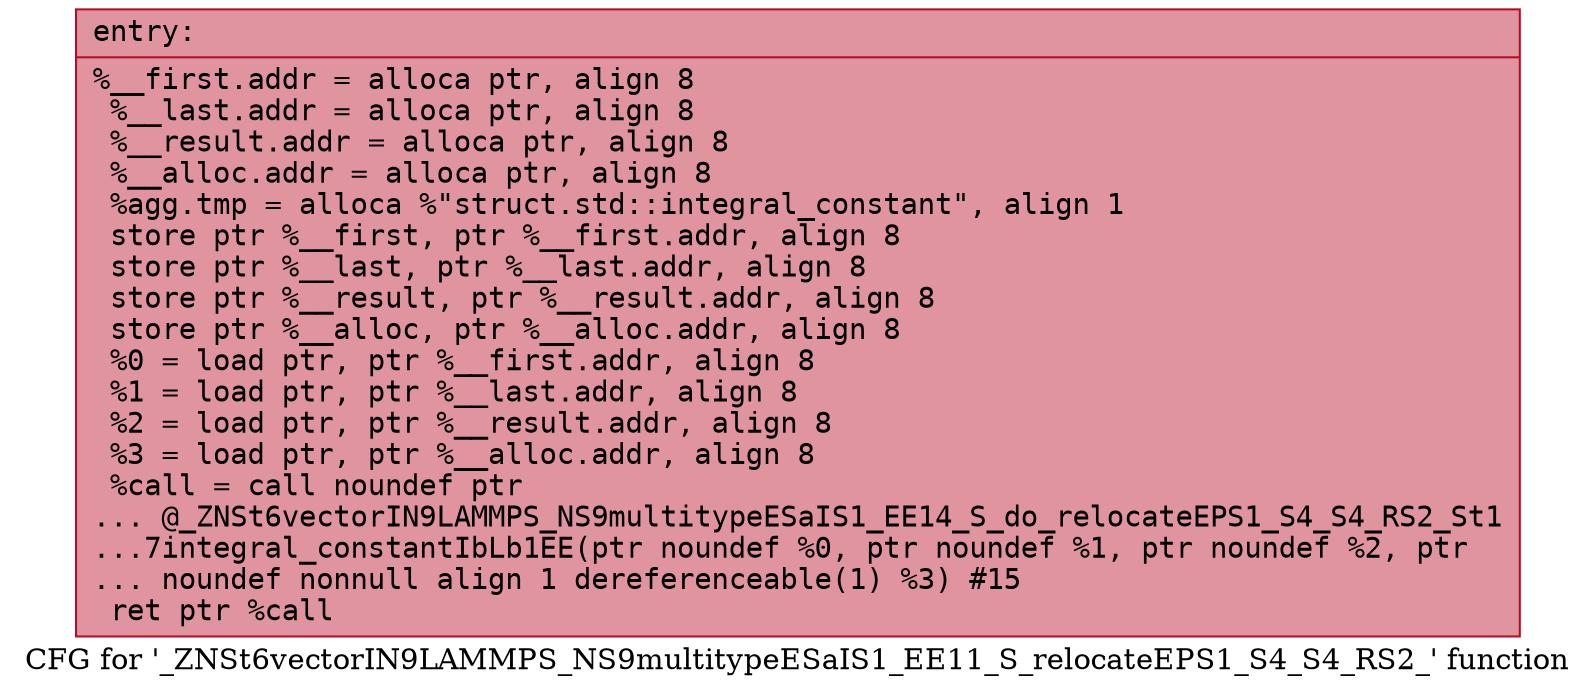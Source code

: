 digraph "CFG for '_ZNSt6vectorIN9LAMMPS_NS9multitypeESaIS1_EE11_S_relocateEPS1_S4_S4_RS2_' function" {
	label="CFG for '_ZNSt6vectorIN9LAMMPS_NS9multitypeESaIS1_EE11_S_relocateEPS1_S4_S4_RS2_' function";

	Node0x55bd405d2620 [shape=record,color="#b70d28ff", style=filled, fillcolor="#b70d2870" fontname="Courier",label="{entry:\l|  %__first.addr = alloca ptr, align 8\l  %__last.addr = alloca ptr, align 8\l  %__result.addr = alloca ptr, align 8\l  %__alloc.addr = alloca ptr, align 8\l  %agg.tmp = alloca %\"struct.std::integral_constant\", align 1\l  store ptr %__first, ptr %__first.addr, align 8\l  store ptr %__last, ptr %__last.addr, align 8\l  store ptr %__result, ptr %__result.addr, align 8\l  store ptr %__alloc, ptr %__alloc.addr, align 8\l  %0 = load ptr, ptr %__first.addr, align 8\l  %1 = load ptr, ptr %__last.addr, align 8\l  %2 = load ptr, ptr %__result.addr, align 8\l  %3 = load ptr, ptr %__alloc.addr, align 8\l  %call = call noundef ptr\l... @_ZNSt6vectorIN9LAMMPS_NS9multitypeESaIS1_EE14_S_do_relocateEPS1_S4_S4_RS2_St1\l...7integral_constantIbLb1EE(ptr noundef %0, ptr noundef %1, ptr noundef %2, ptr\l... noundef nonnull align 1 dereferenceable(1) %3) #15\l  ret ptr %call\l}"];
}
